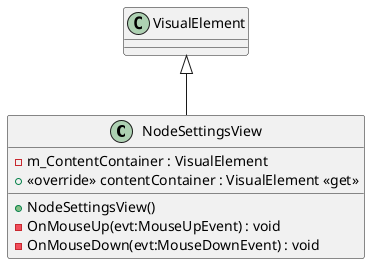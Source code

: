 @startuml
class NodeSettingsView {
    - m_ContentContainer : VisualElement
    + NodeSettingsView()
    - OnMouseUp(evt:MouseUpEvent) : void
    - OnMouseDown(evt:MouseDownEvent) : void
    + <<override>> contentContainer : VisualElement <<get>>
}
VisualElement <|-- NodeSettingsView
@enduml
